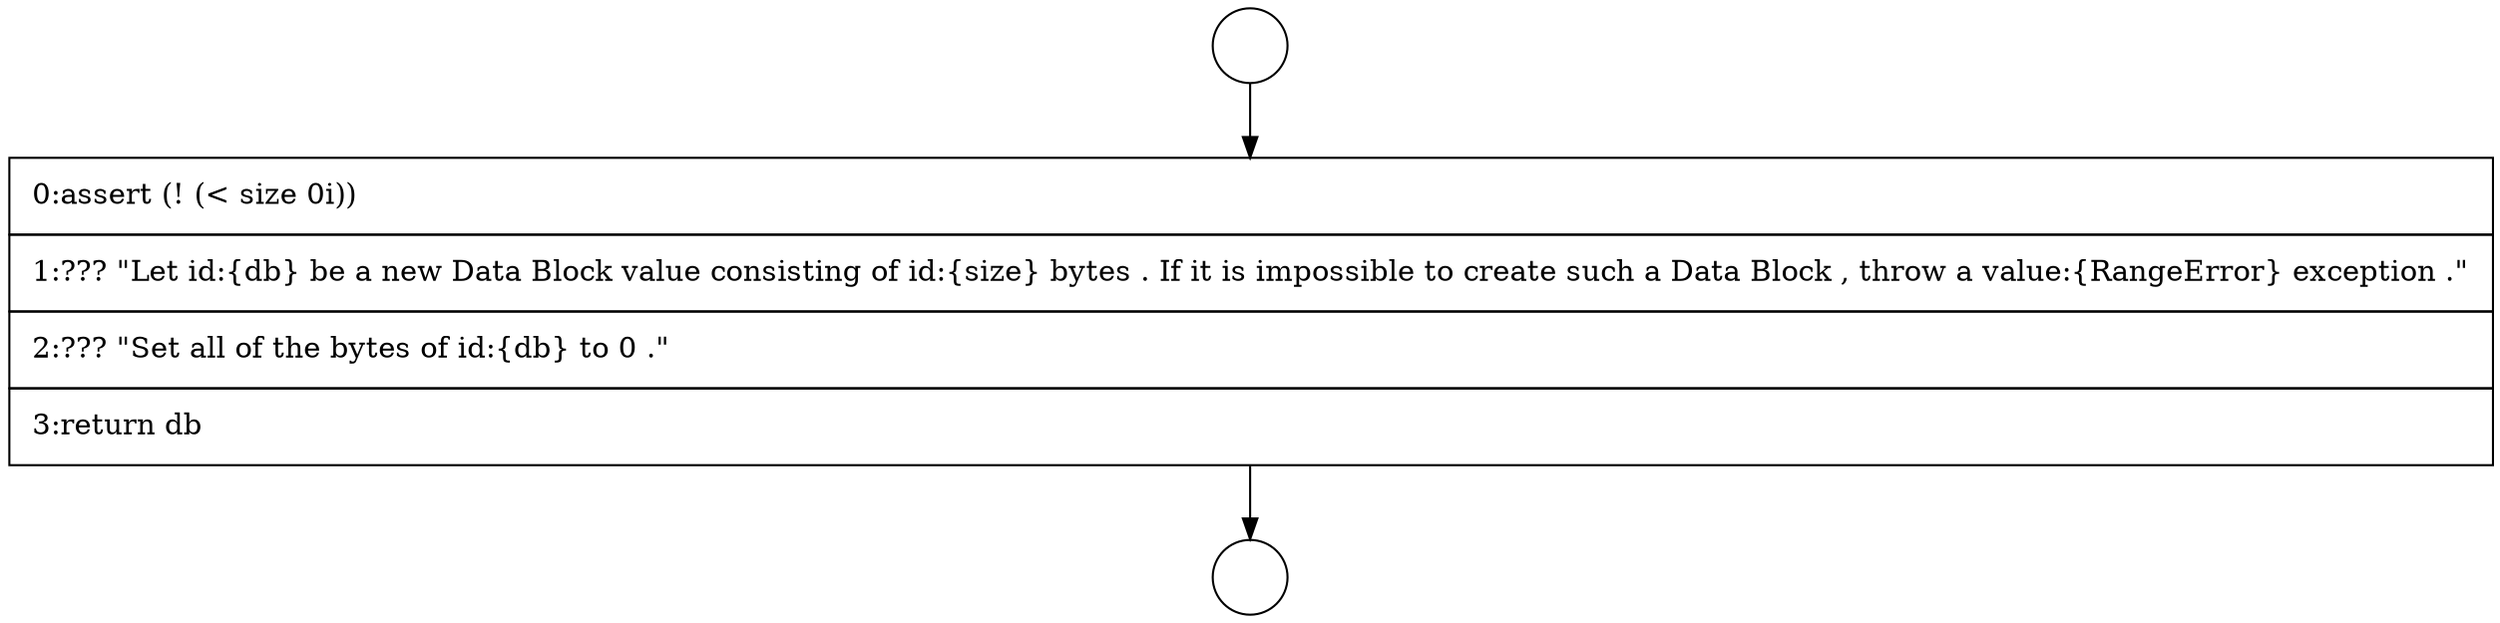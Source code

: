 digraph {
  node234 [shape=circle label=" " color="black" fillcolor="white" style=filled]
  node236 [shape=none, margin=0, label=<<font color="black">
    <table border="0" cellborder="1" cellspacing="0" cellpadding="10">
      <tr><td align="left">0:assert (! (&lt; size 0i))</td></tr>
      <tr><td align="left">1:??? &quot;Let id:{db} be a new Data Block value consisting of id:{size} bytes . If it is impossible to create such a Data Block , throw a value:{RangeError} exception .&quot;</td></tr>
      <tr><td align="left">2:??? &quot;Set all of the bytes of id:{db} to 0 .&quot;</td></tr>
      <tr><td align="left">3:return db</td></tr>
    </table>
  </font>> color="black" fillcolor="white" style=filled]
  node235 [shape=circle label=" " color="black" fillcolor="white" style=filled]
  node234 -> node236 [ color="black"]
  node236 -> node235 [ color="black"]
}
